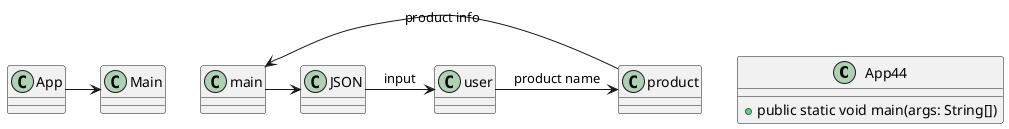 @startuml
class App44
{
+public static void main(args: String[])
}

App->Main
main-> JSON
JSON->user : input
user -> product : product name
product -> main : product info
@enduml

